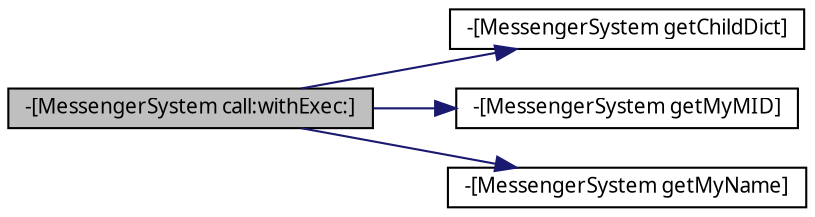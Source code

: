 digraph G
{
  edge [fontname="FreeSans.ttf",fontsize="10",labelfontname="FreeSans.ttf",labelfontsize="10"];
  node [fontname="FreeSans.ttf",fontsize="10",shape=record];
  rankdir=LR;
  Node1 [label="-[MessengerSystem call:withExec:]",height=0.2,width=0.4,color="black", fillcolor="grey75", style="filled" fontcolor="black"];
  Node1 -> Node2 [color="midnightblue",fontsize="10",style="solid",fontname="FreeSans.ttf"];
  Node2 [label="-[MessengerSystem getChildDict]",height=0.2,width=0.4,color="black", fillcolor="white", style="filled",URL="$dc/dc9/interface_messenger_system.html#a057d907e4e7325c927580ace6701f95c"];
  Node1 -> Node3 [color="midnightblue",fontsize="10",style="solid",fontname="FreeSans.ttf"];
  Node3 [label="-[MessengerSystem getMyMID]",height=0.2,width=0.4,color="black", fillcolor="white", style="filled",URL="$dc/dc9/interface_messenger_system.html#a53fb306c1c478aafd66a039cf08e9f53"];
  Node1 -> Node4 [color="midnightblue",fontsize="10",style="solid",fontname="FreeSans.ttf"];
  Node4 [label="-[MessengerSystem getMyName]",height=0.2,width=0.4,color="black", fillcolor="white", style="filled",URL="$dc/dc9/interface_messenger_system.html#a8d6c34458dcb7c44337b68b2c47c9050"];
}
